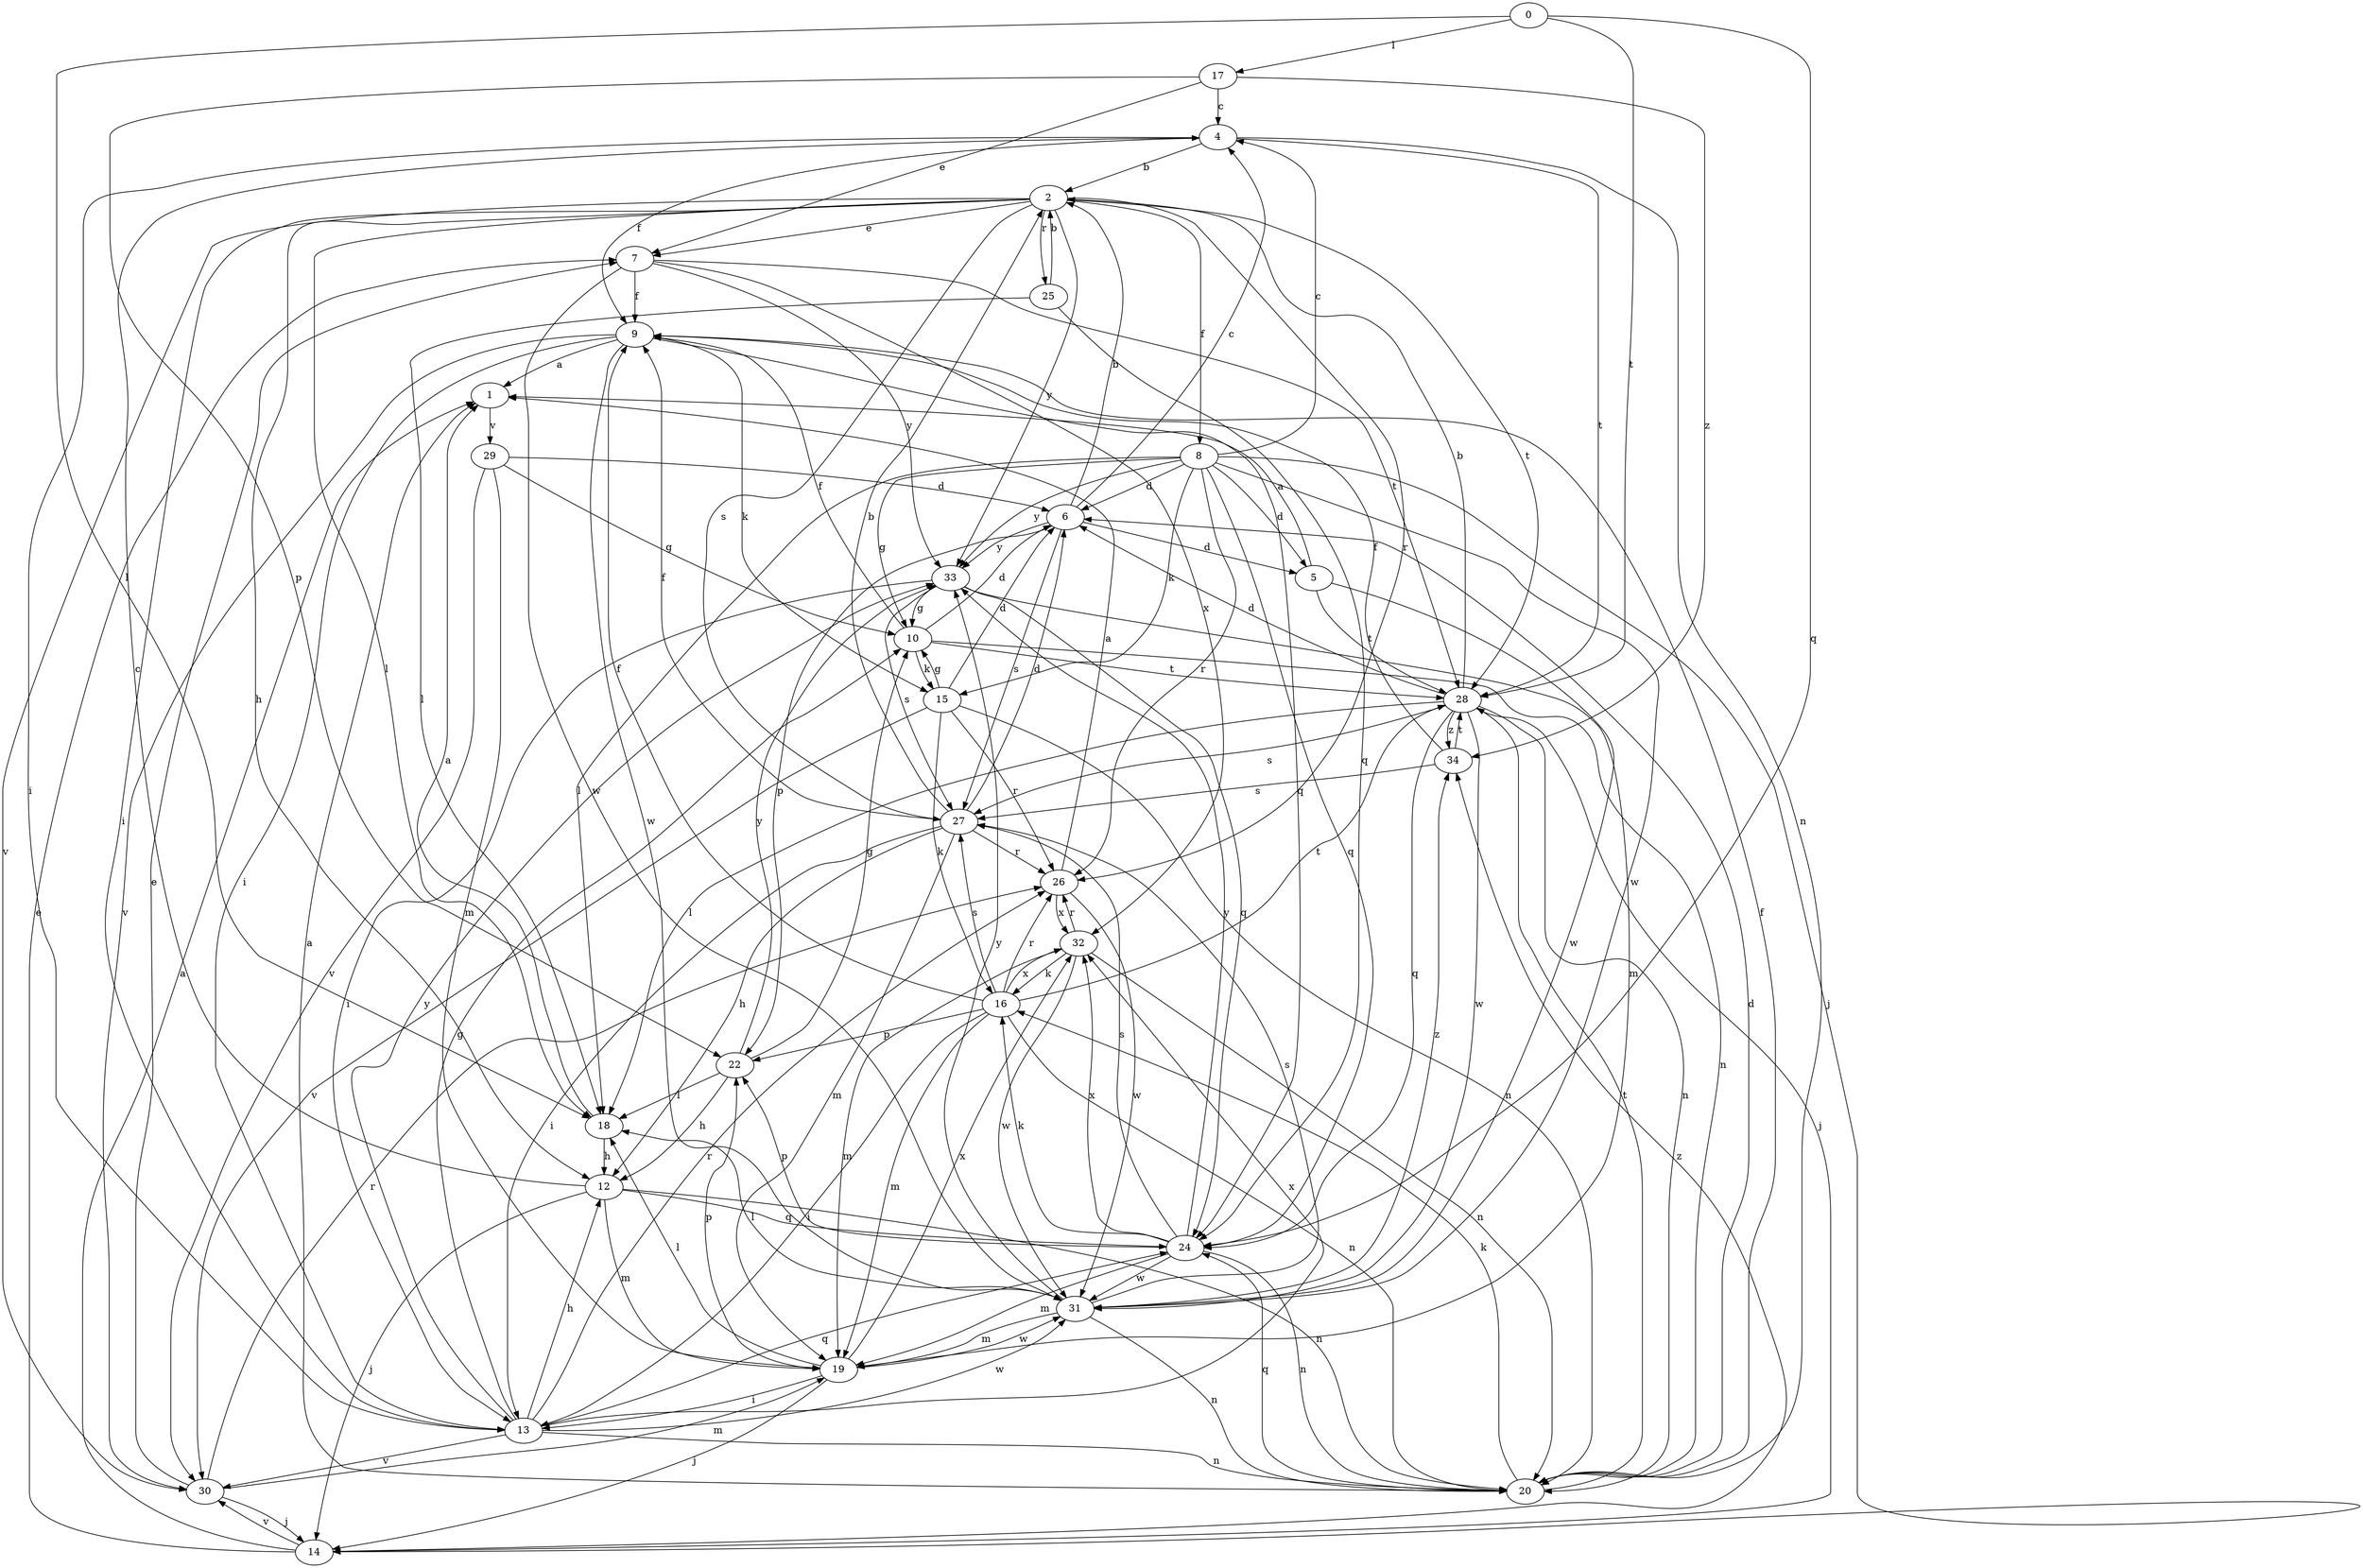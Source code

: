 strict digraph  {
0;
1;
2;
4;
5;
6;
7;
8;
9;
10;
12;
13;
14;
15;
16;
17;
18;
19;
20;
22;
24;
25;
26;
27;
28;
29;
30;
31;
32;
33;
34;
0 -> 17  [label=l];
0 -> 18  [label=l];
0 -> 24  [label=q];
0 -> 28  [label=t];
1 -> 29  [label=v];
2 -> 7  [label=e];
2 -> 8  [label=f];
2 -> 12  [label=h];
2 -> 13  [label=i];
2 -> 18  [label=l];
2 -> 25  [label=r];
2 -> 26  [label=r];
2 -> 27  [label=s];
2 -> 28  [label=t];
2 -> 30  [label=v];
2 -> 33  [label=y];
4 -> 2  [label=b];
4 -> 9  [label=f];
4 -> 13  [label=i];
4 -> 20  [label=n];
4 -> 28  [label=t];
5 -> 1  [label=a];
5 -> 28  [label=t];
5 -> 31  [label=w];
6 -> 2  [label=b];
6 -> 4  [label=c];
6 -> 5  [label=d];
6 -> 22  [label=p];
6 -> 27  [label=s];
6 -> 33  [label=y];
7 -> 9  [label=f];
7 -> 28  [label=t];
7 -> 31  [label=w];
7 -> 32  [label=x];
7 -> 33  [label=y];
8 -> 4  [label=c];
8 -> 5  [label=d];
8 -> 6  [label=d];
8 -> 10  [label=g];
8 -> 14  [label=j];
8 -> 15  [label=k];
8 -> 18  [label=l];
8 -> 24  [label=q];
8 -> 26  [label=r];
8 -> 31  [label=w];
8 -> 33  [label=y];
9 -> 1  [label=a];
9 -> 13  [label=i];
9 -> 15  [label=k];
9 -> 24  [label=q];
9 -> 30  [label=v];
9 -> 31  [label=w];
10 -> 6  [label=d];
10 -> 9  [label=f];
10 -> 15  [label=k];
10 -> 20  [label=n];
10 -> 28  [label=t];
12 -> 4  [label=c];
12 -> 14  [label=j];
12 -> 19  [label=m];
12 -> 20  [label=n];
12 -> 24  [label=q];
13 -> 10  [label=g];
13 -> 12  [label=h];
13 -> 20  [label=n];
13 -> 24  [label=q];
13 -> 26  [label=r];
13 -> 30  [label=v];
13 -> 31  [label=w];
13 -> 32  [label=x];
13 -> 33  [label=y];
14 -> 1  [label=a];
14 -> 7  [label=e];
14 -> 30  [label=v];
14 -> 34  [label=z];
15 -> 6  [label=d];
15 -> 10  [label=g];
15 -> 16  [label=k];
15 -> 20  [label=n];
15 -> 26  [label=r];
15 -> 30  [label=v];
16 -> 9  [label=f];
16 -> 13  [label=i];
16 -> 19  [label=m];
16 -> 20  [label=n];
16 -> 22  [label=p];
16 -> 26  [label=r];
16 -> 27  [label=s];
16 -> 28  [label=t];
16 -> 32  [label=x];
17 -> 4  [label=c];
17 -> 7  [label=e];
17 -> 22  [label=p];
17 -> 34  [label=z];
18 -> 1  [label=a];
18 -> 12  [label=h];
19 -> 13  [label=i];
19 -> 14  [label=j];
19 -> 18  [label=l];
19 -> 22  [label=p];
19 -> 31  [label=w];
19 -> 32  [label=x];
20 -> 1  [label=a];
20 -> 6  [label=d];
20 -> 9  [label=f];
20 -> 16  [label=k];
20 -> 24  [label=q];
20 -> 28  [label=t];
22 -> 10  [label=g];
22 -> 12  [label=h];
22 -> 18  [label=l];
22 -> 33  [label=y];
24 -> 16  [label=k];
24 -> 19  [label=m];
24 -> 20  [label=n];
24 -> 22  [label=p];
24 -> 27  [label=s];
24 -> 31  [label=w];
24 -> 32  [label=x];
24 -> 33  [label=y];
25 -> 2  [label=b];
25 -> 18  [label=l];
25 -> 24  [label=q];
26 -> 1  [label=a];
26 -> 31  [label=w];
26 -> 32  [label=x];
27 -> 2  [label=b];
27 -> 6  [label=d];
27 -> 9  [label=f];
27 -> 12  [label=h];
27 -> 13  [label=i];
27 -> 19  [label=m];
27 -> 26  [label=r];
28 -> 2  [label=b];
28 -> 6  [label=d];
28 -> 14  [label=j];
28 -> 18  [label=l];
28 -> 20  [label=n];
28 -> 24  [label=q];
28 -> 27  [label=s];
28 -> 31  [label=w];
28 -> 34  [label=z];
29 -> 6  [label=d];
29 -> 10  [label=g];
29 -> 19  [label=m];
29 -> 30  [label=v];
30 -> 7  [label=e];
30 -> 14  [label=j];
30 -> 19  [label=m];
30 -> 26  [label=r];
31 -> 18  [label=l];
31 -> 19  [label=m];
31 -> 20  [label=n];
31 -> 27  [label=s];
31 -> 33  [label=y];
31 -> 34  [label=z];
32 -> 16  [label=k];
32 -> 19  [label=m];
32 -> 20  [label=n];
32 -> 26  [label=r];
32 -> 31  [label=w];
33 -> 10  [label=g];
33 -> 13  [label=i];
33 -> 19  [label=m];
33 -> 24  [label=q];
33 -> 27  [label=s];
34 -> 9  [label=f];
34 -> 27  [label=s];
34 -> 28  [label=t];
}
